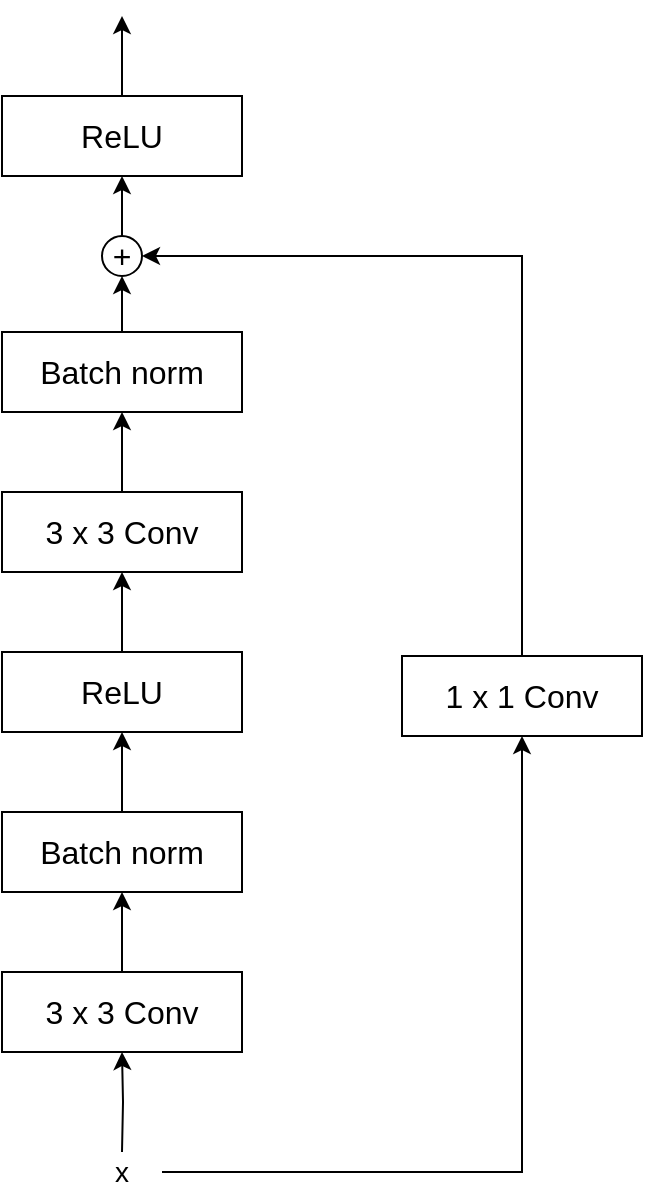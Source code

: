 <mxfile version="14.6.13" type="device"><diagram id="CfJNiiU1P2Y8G9sho6NB" name="第 1 页"><mxGraphModel dx="782" dy="497" grid="1" gridSize="10" guides="1" tooltips="1" connect="1" arrows="1" fold="1" page="1" pageScale="1" pageWidth="827" pageHeight="1169" math="0" shadow="0"><root><mxCell id="0"/><mxCell id="1" parent="0"/><mxCell id="I7xUHU3vfUKSiRv-7P2l-5" value="" style="edgeStyle=orthogonalEdgeStyle;rounded=0;orthogonalLoop=1;jettySize=auto;html=1;" parent="1" source="I7xUHU3vfUKSiRv-7P2l-1" target="I7xUHU3vfUKSiRv-7P2l-4" edge="1"><mxGeometry relative="1" as="geometry"/></mxCell><mxCell id="I7xUHU3vfUKSiRv-7P2l-1" value="&lt;font style=&quot;font-size: 16px&quot;&gt;3 x 3 Conv&lt;/font&gt;" style="rounded=0;whiteSpace=wrap;html=1;" parent="1" vertex="1"><mxGeometry x="280" y="518" width="120" height="40" as="geometry"/></mxCell><mxCell id="I7xUHU3vfUKSiRv-7P2l-3" value="" style="edgeStyle=orthogonalEdgeStyle;rounded=0;orthogonalLoop=1;jettySize=auto;html=1;" parent="1" target="I7xUHU3vfUKSiRv-7P2l-1" edge="1"><mxGeometry relative="1" as="geometry"><mxPoint x="340" y="608" as="sourcePoint"/></mxGeometry></mxCell><mxCell id="I7xUHU3vfUKSiRv-7P2l-21" value="" style="edgeStyle=orthogonalEdgeStyle;rounded=0;orthogonalLoop=1;jettySize=auto;html=1;entryX=0.5;entryY=1;entryDx=0;entryDy=0;" parent="1" source="I7xUHU3vfUKSiRv-7P2l-2" target="I7xUHU3vfUKSiRv-7P2l-23" edge="1"><mxGeometry relative="1" as="geometry"><mxPoint x="480" y="400" as="targetPoint"/></mxGeometry></mxCell><mxCell id="I7xUHU3vfUKSiRv-7P2l-2" value="&lt;font style=&quot;font-size: 14px&quot;&gt;x&lt;/font&gt;" style="text;html=1;strokeColor=none;fillColor=none;align=center;verticalAlign=middle;whiteSpace=wrap;rounded=0;" parent="1" vertex="1"><mxGeometry x="320" y="608" width="40" height="20" as="geometry"/></mxCell><mxCell id="I7xUHU3vfUKSiRv-7P2l-7" value="" style="edgeStyle=orthogonalEdgeStyle;rounded=0;orthogonalLoop=1;jettySize=auto;html=1;" parent="1" source="I7xUHU3vfUKSiRv-7P2l-4" target="I7xUHU3vfUKSiRv-7P2l-6" edge="1"><mxGeometry relative="1" as="geometry"/></mxCell><mxCell id="I7xUHU3vfUKSiRv-7P2l-4" value="&lt;font style=&quot;font-size: 16px&quot;&gt;Batch norm&lt;/font&gt;" style="rounded=0;whiteSpace=wrap;html=1;" parent="1" vertex="1"><mxGeometry x="280" y="438" width="120" height="40" as="geometry"/></mxCell><mxCell id="I7xUHU3vfUKSiRv-7P2l-9" value="" style="edgeStyle=orthogonalEdgeStyle;rounded=0;orthogonalLoop=1;jettySize=auto;html=1;" parent="1" source="I7xUHU3vfUKSiRv-7P2l-6" target="I7xUHU3vfUKSiRv-7P2l-8" edge="1"><mxGeometry relative="1" as="geometry"/></mxCell><mxCell id="I7xUHU3vfUKSiRv-7P2l-6" value="&lt;font style=&quot;font-size: 16px&quot;&gt;ReLU&lt;/font&gt;" style="rounded=0;whiteSpace=wrap;html=1;" parent="1" vertex="1"><mxGeometry x="280" y="358" width="120" height="40" as="geometry"/></mxCell><mxCell id="I7xUHU3vfUKSiRv-7P2l-11" value="" style="edgeStyle=orthogonalEdgeStyle;rounded=0;orthogonalLoop=1;jettySize=auto;html=1;" parent="1" source="I7xUHU3vfUKSiRv-7P2l-8" target="I7xUHU3vfUKSiRv-7P2l-10" edge="1"><mxGeometry relative="1" as="geometry"/></mxCell><mxCell id="I7xUHU3vfUKSiRv-7P2l-8" value="&lt;font style=&quot;font-size: 16px&quot;&gt;3 x 3 Conv&lt;/font&gt;" style="rounded=0;whiteSpace=wrap;html=1;" parent="1" vertex="1"><mxGeometry x="280" y="278" width="120" height="40" as="geometry"/></mxCell><mxCell id="I7xUHU3vfUKSiRv-7P2l-15" value="" style="edgeStyle=orthogonalEdgeStyle;rounded=0;orthogonalLoop=1;jettySize=auto;html=1;" parent="1" source="I7xUHU3vfUKSiRv-7P2l-10" target="I7xUHU3vfUKSiRv-7P2l-14" edge="1"><mxGeometry relative="1" as="geometry"/></mxCell><mxCell id="I7xUHU3vfUKSiRv-7P2l-10" value="&lt;font style=&quot;font-size: 16px&quot;&gt;Batch norm&lt;/font&gt;" style="rounded=0;whiteSpace=wrap;html=1;" parent="1" vertex="1"><mxGeometry x="280" y="198" width="120" height="40" as="geometry"/></mxCell><mxCell id="I7xUHU3vfUKSiRv-7P2l-18" value="" style="edgeStyle=orthogonalEdgeStyle;rounded=0;orthogonalLoop=1;jettySize=auto;html=1;" parent="1" source="I7xUHU3vfUKSiRv-7P2l-13" edge="1"><mxGeometry relative="1" as="geometry"><mxPoint x="340" y="40" as="targetPoint"/></mxGeometry></mxCell><mxCell id="I7xUHU3vfUKSiRv-7P2l-13" value="&lt;font style=&quot;font-size: 16px&quot;&gt;ReLU&lt;/font&gt;" style="rounded=0;whiteSpace=wrap;html=1;" parent="1" vertex="1"><mxGeometry x="280" y="80" width="120" height="40" as="geometry"/></mxCell><mxCell id="I7xUHU3vfUKSiRv-7P2l-16" value="" style="edgeStyle=orthogonalEdgeStyle;rounded=0;orthogonalLoop=1;jettySize=auto;html=1;" parent="1" source="I7xUHU3vfUKSiRv-7P2l-14" target="I7xUHU3vfUKSiRv-7P2l-13" edge="1"><mxGeometry relative="1" as="geometry"/></mxCell><mxCell id="I7xUHU3vfUKSiRv-7P2l-14" value="&lt;font style=&quot;font-size: 16px&quot;&gt;+&lt;/font&gt;" style="ellipse;whiteSpace=wrap;html=1;aspect=fixed;" parent="1" vertex="1"><mxGeometry x="330" y="150" width="20" height="20" as="geometry"/></mxCell><mxCell id="I7xUHU3vfUKSiRv-7P2l-25" value="" style="edgeStyle=orthogonalEdgeStyle;rounded=0;orthogonalLoop=1;jettySize=auto;html=1;entryX=1;entryY=0.5;entryDx=0;entryDy=0;" parent="1" source="I7xUHU3vfUKSiRv-7P2l-23" target="I7xUHU3vfUKSiRv-7P2l-14" edge="1"><mxGeometry relative="1" as="geometry"><mxPoint x="360" y="160" as="targetPoint"/><Array as="points"><mxPoint x="540" y="160"/></Array></mxGeometry></mxCell><mxCell id="I7xUHU3vfUKSiRv-7P2l-23" value="&lt;font style=&quot;font-size: 16px&quot;&gt;1 x 1 Conv&lt;/font&gt;" style="rounded=0;whiteSpace=wrap;html=1;" parent="1" vertex="1"><mxGeometry x="480" y="360" width="120" height="40" as="geometry"/></mxCell></root></mxGraphModel></diagram></mxfile>